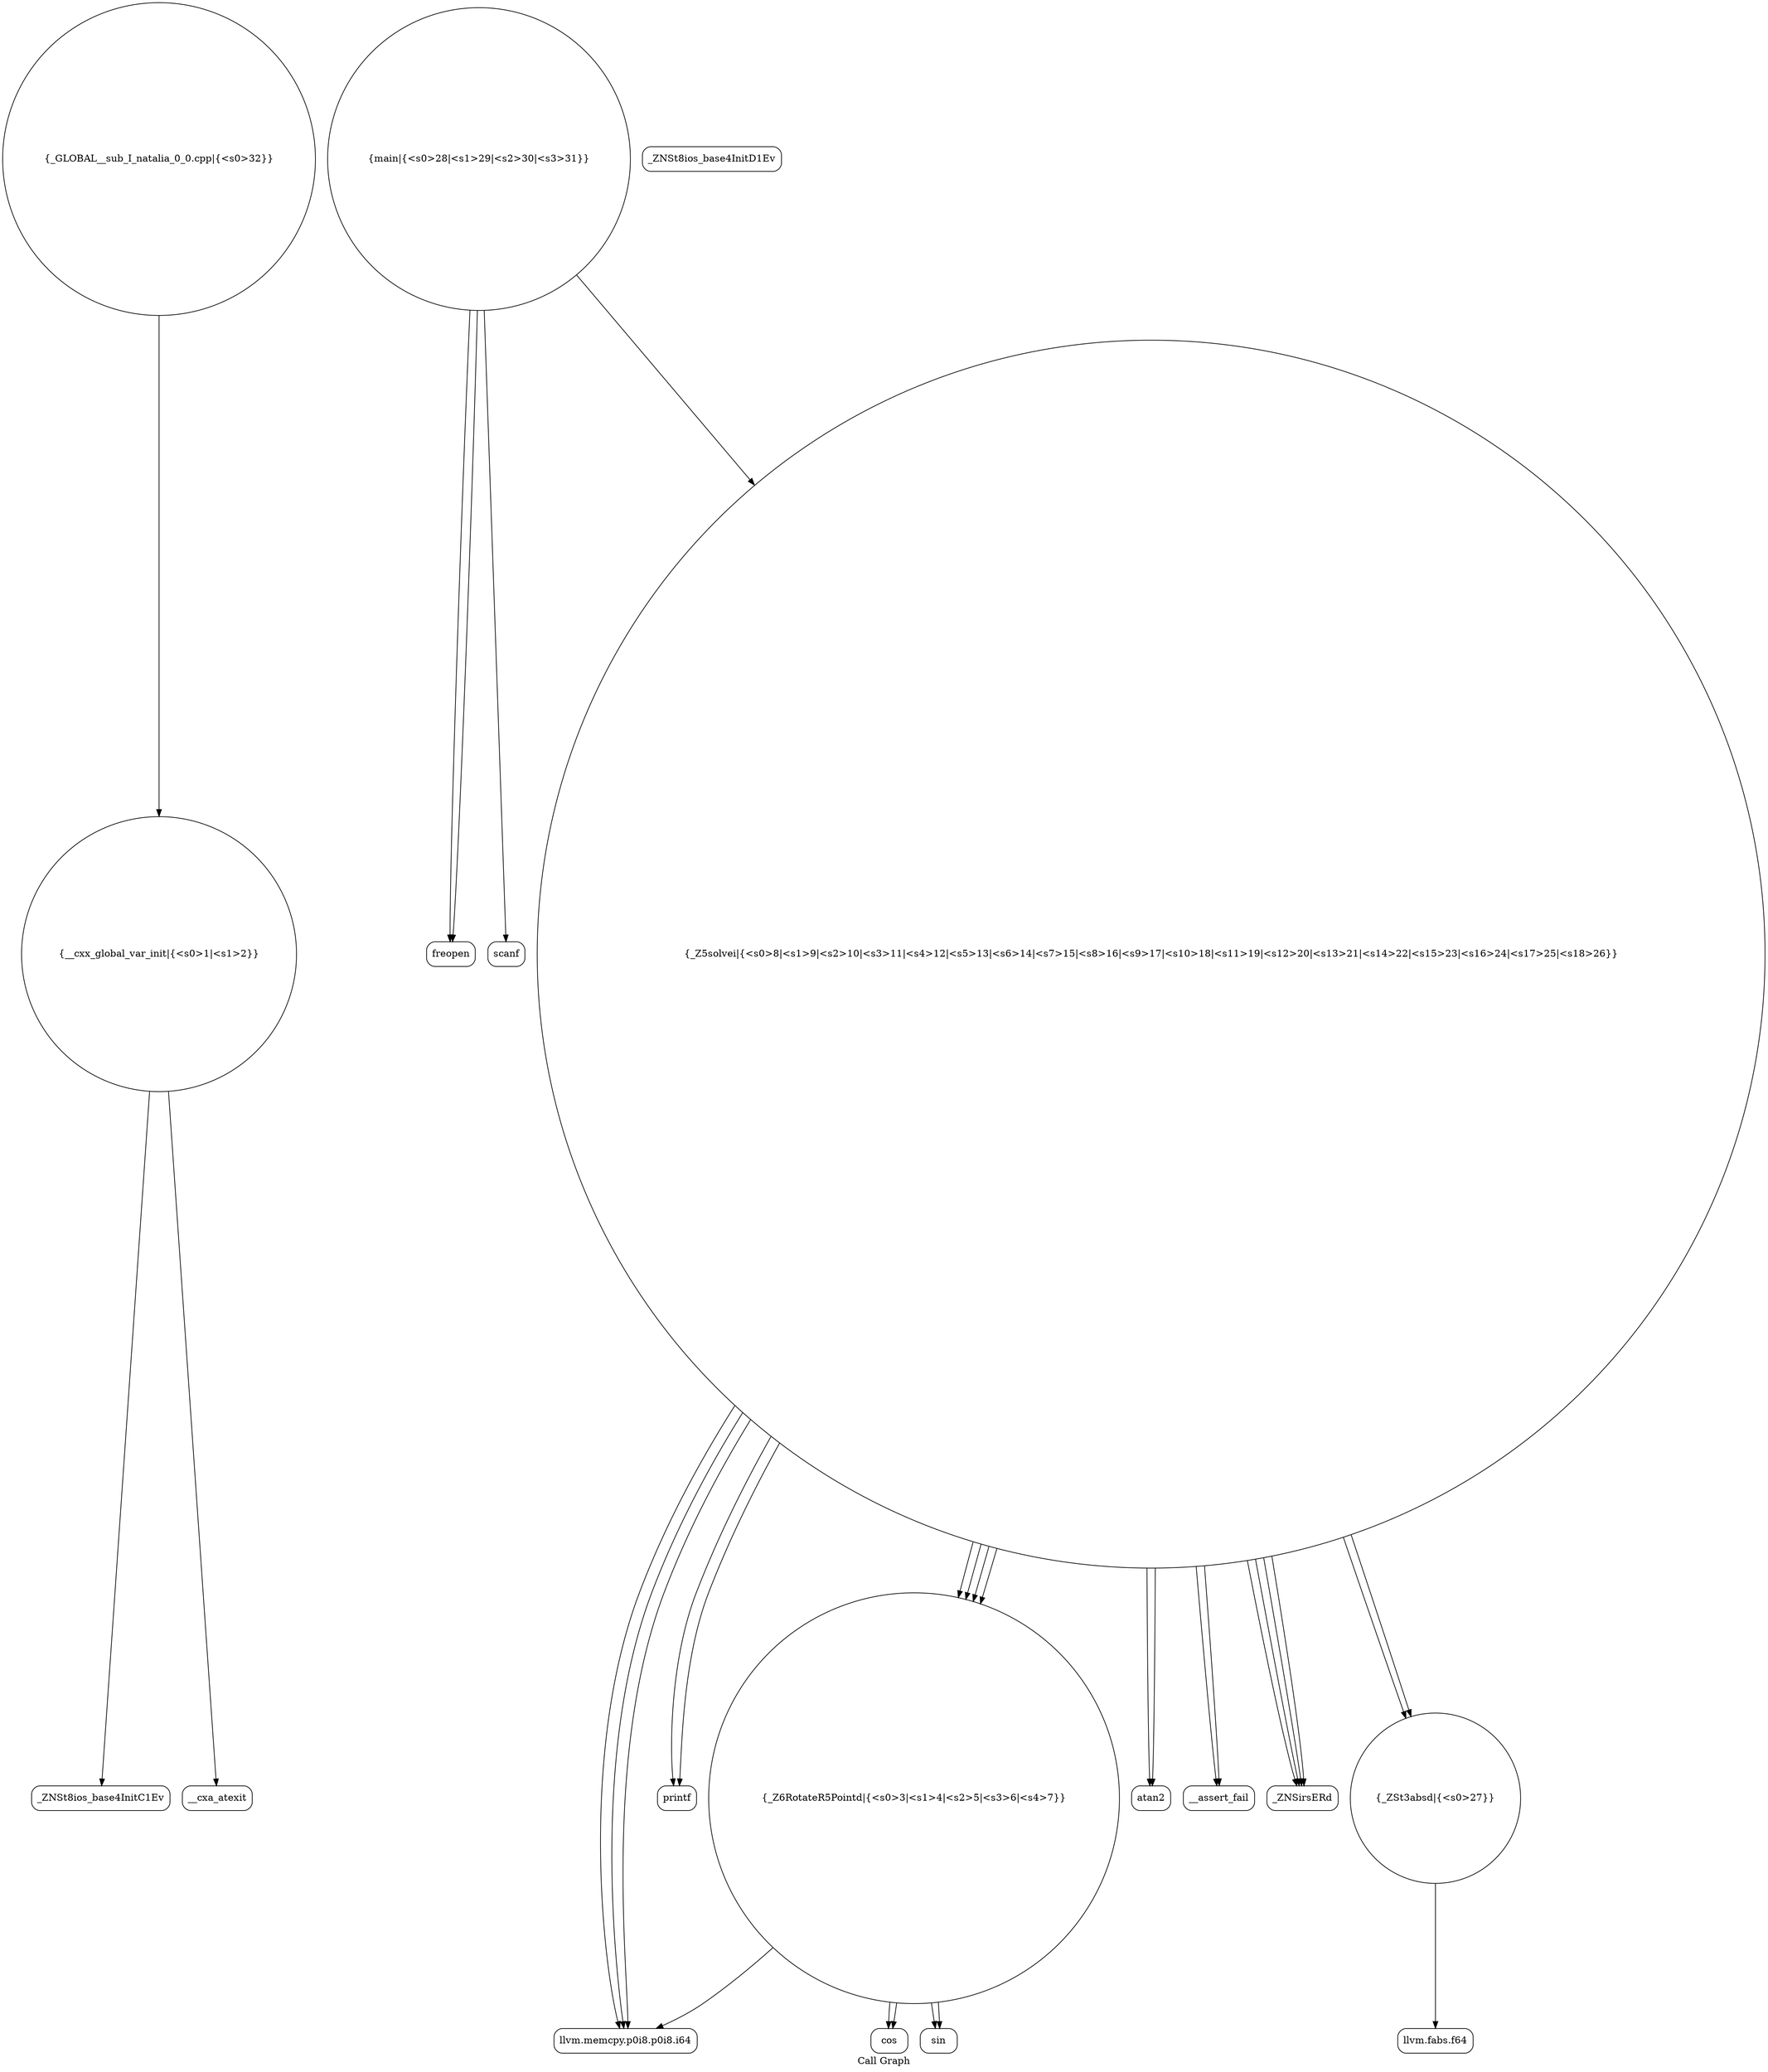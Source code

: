 digraph "Call Graph" {
	label="Call Graph";

	Node0x563875bd7190 [shape=record,shape=circle,label="{__cxx_global_var_init|{<s0>1|<s1>2}}"];
	Node0x563875bd7190:s0 -> Node0x563875bd7620[color=black];
	Node0x563875bd7190:s1 -> Node0x563875bd7720[color=black];
	Node0x563875bd7920 [shape=record,shape=Mrecord,label="{llvm.memcpy.p0i8.p0i8.i64}"];
	Node0x563875bd7ca0 [shape=record,shape=circle,label="{main|{<s0>28|<s1>29|<s2>30|<s3>31}}"];
	Node0x563875bd7ca0:s0 -> Node0x563875bd7d20[color=black];
	Node0x563875bd7ca0:s1 -> Node0x563875bd7d20[color=black];
	Node0x563875bd7ca0:s2 -> Node0x563875bd7da0[color=black];
	Node0x563875bd7ca0:s3 -> Node0x563875bd79a0[color=black];
	Node0x563875bd76a0 [shape=record,shape=Mrecord,label="{_ZNSt8ios_base4InitD1Ev}"];
	Node0x563875bd7a20 [shape=record,shape=Mrecord,label="{printf}"];
	Node0x563875bd7da0 [shape=record,shape=Mrecord,label="{scanf}"];
	Node0x563875bd77a0 [shape=record,shape=circle,label="{_Z6RotateR5Pointd|{<s0>3|<s1>4|<s2>5|<s3>6|<s4>7}}"];
	Node0x563875bd77a0:s0 -> Node0x563875bd7820[color=black];
	Node0x563875bd77a0:s1 -> Node0x563875bd78a0[color=black];
	Node0x563875bd77a0:s2 -> Node0x563875bd78a0[color=black];
	Node0x563875bd77a0:s3 -> Node0x563875bd7820[color=black];
	Node0x563875bd77a0:s4 -> Node0x563875bd7920[color=black];
	Node0x563875bd7b20 [shape=record,shape=Mrecord,label="{atan2}"];
	Node0x563875bd7ea0 [shape=record,shape=circle,label="{_GLOBAL__sub_I_natalia_0_0.cpp|{<s0>32}}"];
	Node0x563875bd7ea0:s0 -> Node0x563875bd7190[color=black];
	Node0x563875bd78a0 [shape=record,shape=Mrecord,label="{sin}"];
	Node0x563875bd7c20 [shape=record,shape=Mrecord,label="{__assert_fail}"];
	Node0x563875bd7620 [shape=record,shape=Mrecord,label="{_ZNSt8ios_base4InitC1Ev}"];
	Node0x563875bd79a0 [shape=record,shape=circle,label="{_Z5solvei|{<s0>8|<s1>9|<s2>10|<s3>11|<s4>12|<s5>13|<s6>14|<s7>15|<s8>16|<s9>17|<s10>18|<s11>19|<s12>20|<s13>21|<s14>22|<s15>23|<s16>24|<s17>25|<s18>26}}"];
	Node0x563875bd79a0:s0 -> Node0x563875bd7a20[color=black];
	Node0x563875bd79a0:s1 -> Node0x563875bd7aa0[color=black];
	Node0x563875bd79a0:s2 -> Node0x563875bd7aa0[color=black];
	Node0x563875bd79a0:s3 -> Node0x563875bd7aa0[color=black];
	Node0x563875bd79a0:s4 -> Node0x563875bd7aa0[color=black];
	Node0x563875bd79a0:s5 -> Node0x563875bd7920[color=black];
	Node0x563875bd79a0:s6 -> Node0x563875bd7920[color=black];
	Node0x563875bd79a0:s7 -> Node0x563875bd7b20[color=black];
	Node0x563875bd79a0:s8 -> Node0x563875bd7b20[color=black];
	Node0x563875bd79a0:s9 -> Node0x563875bd77a0[color=black];
	Node0x563875bd79a0:s10 -> Node0x563875bd77a0[color=black];
	Node0x563875bd79a0:s11 -> Node0x563875bd7ba0[color=black];
	Node0x563875bd79a0:s12 -> Node0x563875bd7c20[color=black];
	Node0x563875bd79a0:s13 -> Node0x563875bd7ba0[color=black];
	Node0x563875bd79a0:s14 -> Node0x563875bd7c20[color=black];
	Node0x563875bd79a0:s15 -> Node0x563875bd7920[color=black];
	Node0x563875bd79a0:s16 -> Node0x563875bd77a0[color=black];
	Node0x563875bd79a0:s17 -> Node0x563875bd77a0[color=black];
	Node0x563875bd79a0:s18 -> Node0x563875bd7a20[color=black];
	Node0x563875bd7d20 [shape=record,shape=Mrecord,label="{freopen}"];
	Node0x563875bd7720 [shape=record,shape=Mrecord,label="{__cxa_atexit}"];
	Node0x563875bd7aa0 [shape=record,shape=Mrecord,label="{_ZNSirsERd}"];
	Node0x563875bd7e20 [shape=record,shape=Mrecord,label="{llvm.fabs.f64}"];
	Node0x563875bd7820 [shape=record,shape=Mrecord,label="{cos}"];
	Node0x563875bd7ba0 [shape=record,shape=circle,label="{_ZSt3absd|{<s0>27}}"];
	Node0x563875bd7ba0:s0 -> Node0x563875bd7e20[color=black];
}
